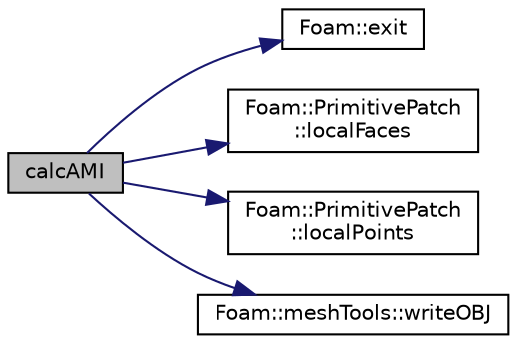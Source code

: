 digraph "calcAMI"
{
  bgcolor="transparent";
  edge [fontname="Helvetica",fontsize="10",labelfontname="Helvetica",labelfontsize="10"];
  node [fontname="Helvetica",fontsize="10",shape=record];
  rankdir="LR";
  Node1 [label="calcAMI",height=0.2,width=0.4,color="black", fillcolor="grey75", style="filled" fontcolor="black"];
  Node1 -> Node2 [color="midnightblue",fontsize="10",style="solid",fontname="Helvetica"];
  Node2 [label="Foam::exit",height=0.2,width=0.4,color="black",URL="$namespaceFoam.html#a06ca7250d8e89caf05243ec094843642"];
  Node1 -> Node3 [color="midnightblue",fontsize="10",style="solid",fontname="Helvetica"];
  Node3 [label="Foam::PrimitivePatch\l::localFaces",height=0.2,width=0.4,color="black",URL="$classFoam_1_1PrimitivePatch.html#af5aca3ce69275c80366bc8d5c0584da2",tooltip="Return patch faces addressing into local point list. "];
  Node1 -> Node4 [color="midnightblue",fontsize="10",style="solid",fontname="Helvetica"];
  Node4 [label="Foam::PrimitivePatch\l::localPoints",height=0.2,width=0.4,color="black",URL="$classFoam_1_1PrimitivePatch.html#a180aa335ba66b3224df33de8eb29b3bf",tooltip="Return pointField of points in patch. "];
  Node1 -> Node5 [color="midnightblue",fontsize="10",style="solid",fontname="Helvetica"];
  Node5 [label="Foam::meshTools::writeOBJ",height=0.2,width=0.4,color="black",URL="$namespaceFoam_1_1meshTools.html#afd76c6ccc8ee4a5957f0232218167c17",tooltip="Write obj representation of a point. "];
}
